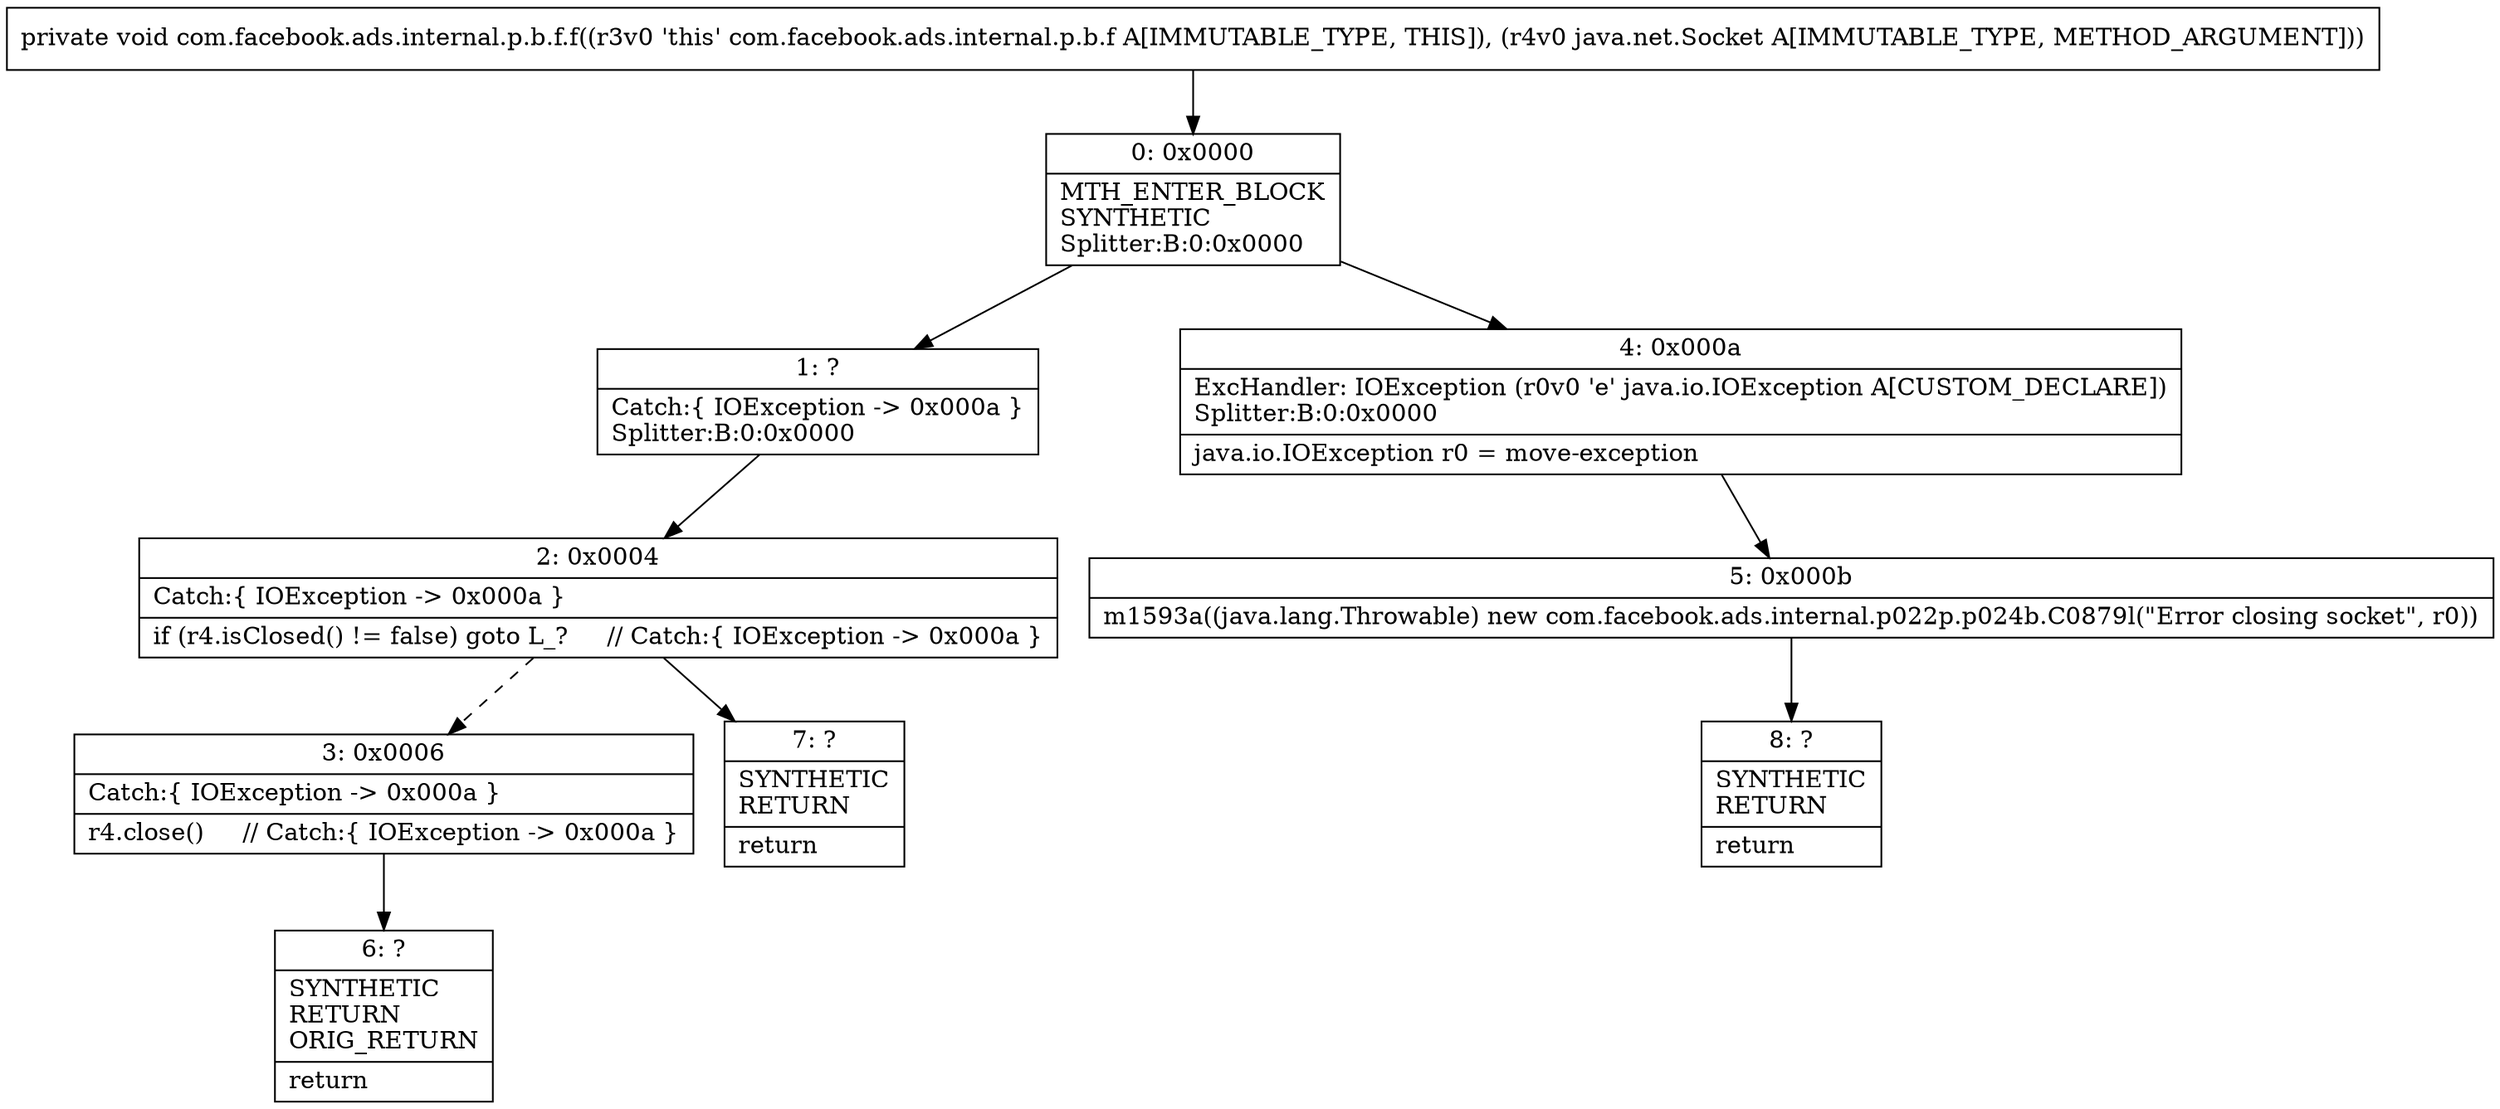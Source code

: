 digraph "CFG forcom.facebook.ads.internal.p.b.f.f(Ljava\/net\/Socket;)V" {
Node_0 [shape=record,label="{0\:\ 0x0000|MTH_ENTER_BLOCK\lSYNTHETIC\lSplitter:B:0:0x0000\l}"];
Node_1 [shape=record,label="{1\:\ ?|Catch:\{ IOException \-\> 0x000a \}\lSplitter:B:0:0x0000\l}"];
Node_2 [shape=record,label="{2\:\ 0x0004|Catch:\{ IOException \-\> 0x000a \}\l|if (r4.isClosed() != false) goto L_?     \/\/ Catch:\{ IOException \-\> 0x000a \}\l}"];
Node_3 [shape=record,label="{3\:\ 0x0006|Catch:\{ IOException \-\> 0x000a \}\l|r4.close()     \/\/ Catch:\{ IOException \-\> 0x000a \}\l}"];
Node_4 [shape=record,label="{4\:\ 0x000a|ExcHandler: IOException (r0v0 'e' java.io.IOException A[CUSTOM_DECLARE])\lSplitter:B:0:0x0000\l|java.io.IOException r0 = move\-exception\l}"];
Node_5 [shape=record,label="{5\:\ 0x000b|m1593a((java.lang.Throwable) new com.facebook.ads.internal.p022p.p024b.C0879l(\"Error closing socket\", r0))\l}"];
Node_6 [shape=record,label="{6\:\ ?|SYNTHETIC\lRETURN\lORIG_RETURN\l|return\l}"];
Node_7 [shape=record,label="{7\:\ ?|SYNTHETIC\lRETURN\l|return\l}"];
Node_8 [shape=record,label="{8\:\ ?|SYNTHETIC\lRETURN\l|return\l}"];
MethodNode[shape=record,label="{private void com.facebook.ads.internal.p.b.f.f((r3v0 'this' com.facebook.ads.internal.p.b.f A[IMMUTABLE_TYPE, THIS]), (r4v0 java.net.Socket A[IMMUTABLE_TYPE, METHOD_ARGUMENT])) }"];
MethodNode -> Node_0;
Node_0 -> Node_1;
Node_0 -> Node_4;
Node_1 -> Node_2;
Node_2 -> Node_3[style=dashed];
Node_2 -> Node_7;
Node_3 -> Node_6;
Node_4 -> Node_5;
Node_5 -> Node_8;
}

